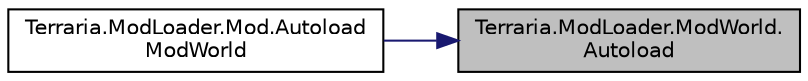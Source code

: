 digraph "Terraria.ModLoader.ModWorld.Autoload"
{
 // LATEX_PDF_SIZE
  edge [fontname="Helvetica",fontsize="10",labelfontname="Helvetica",labelfontsize="10"];
  node [fontname="Helvetica",fontsize="10",shape=record];
  rankdir="RL";
  Node1 [label="Terraria.ModLoader.ModWorld.\lAutoload",height=0.2,width=0.4,color="black", fillcolor="grey75", style="filled", fontcolor="black",tooltip="Allows you to automatically add a ModWorld instead of using Mod.AddModWorld. Return true to allow aut..."];
  Node1 -> Node2 [dir="back",color="midnightblue",fontsize="10",style="solid",fontname="Helvetica"];
  Node2 [label="Terraria.ModLoader.Mod.Autoload\lModWorld",height=0.2,width=0.4,color="black", fillcolor="white", style="filled",URL="$class_terraria_1_1_mod_loader_1_1_mod.html#add23821649453480685af3af217c19f0",tooltip=" "];
}
